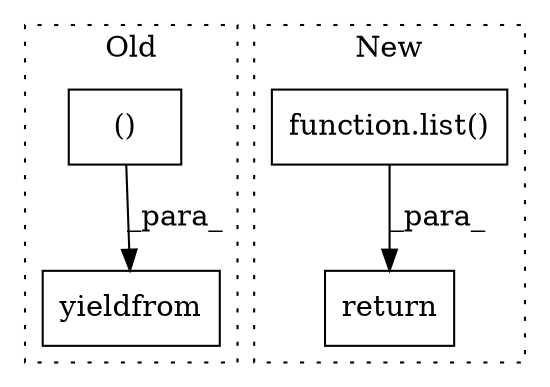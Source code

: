 digraph G {
subgraph cluster0 {
1 [label="yieldfrom" a="77" s="3952" l="11" shape="box"];
3 [label="()" a="54" s="3963" l="2" shape="box"];
label = "Old";
style="dotted";
}
subgraph cluster1 {
2 [label="return" a="93" s="3937" l="7" shape="box"];
4 [label="function.list()" a="75" s="3944" l="6" shape="box"];
label = "New";
style="dotted";
}
3 -> 1 [label="_para_"];
4 -> 2 [label="_para_"];
}